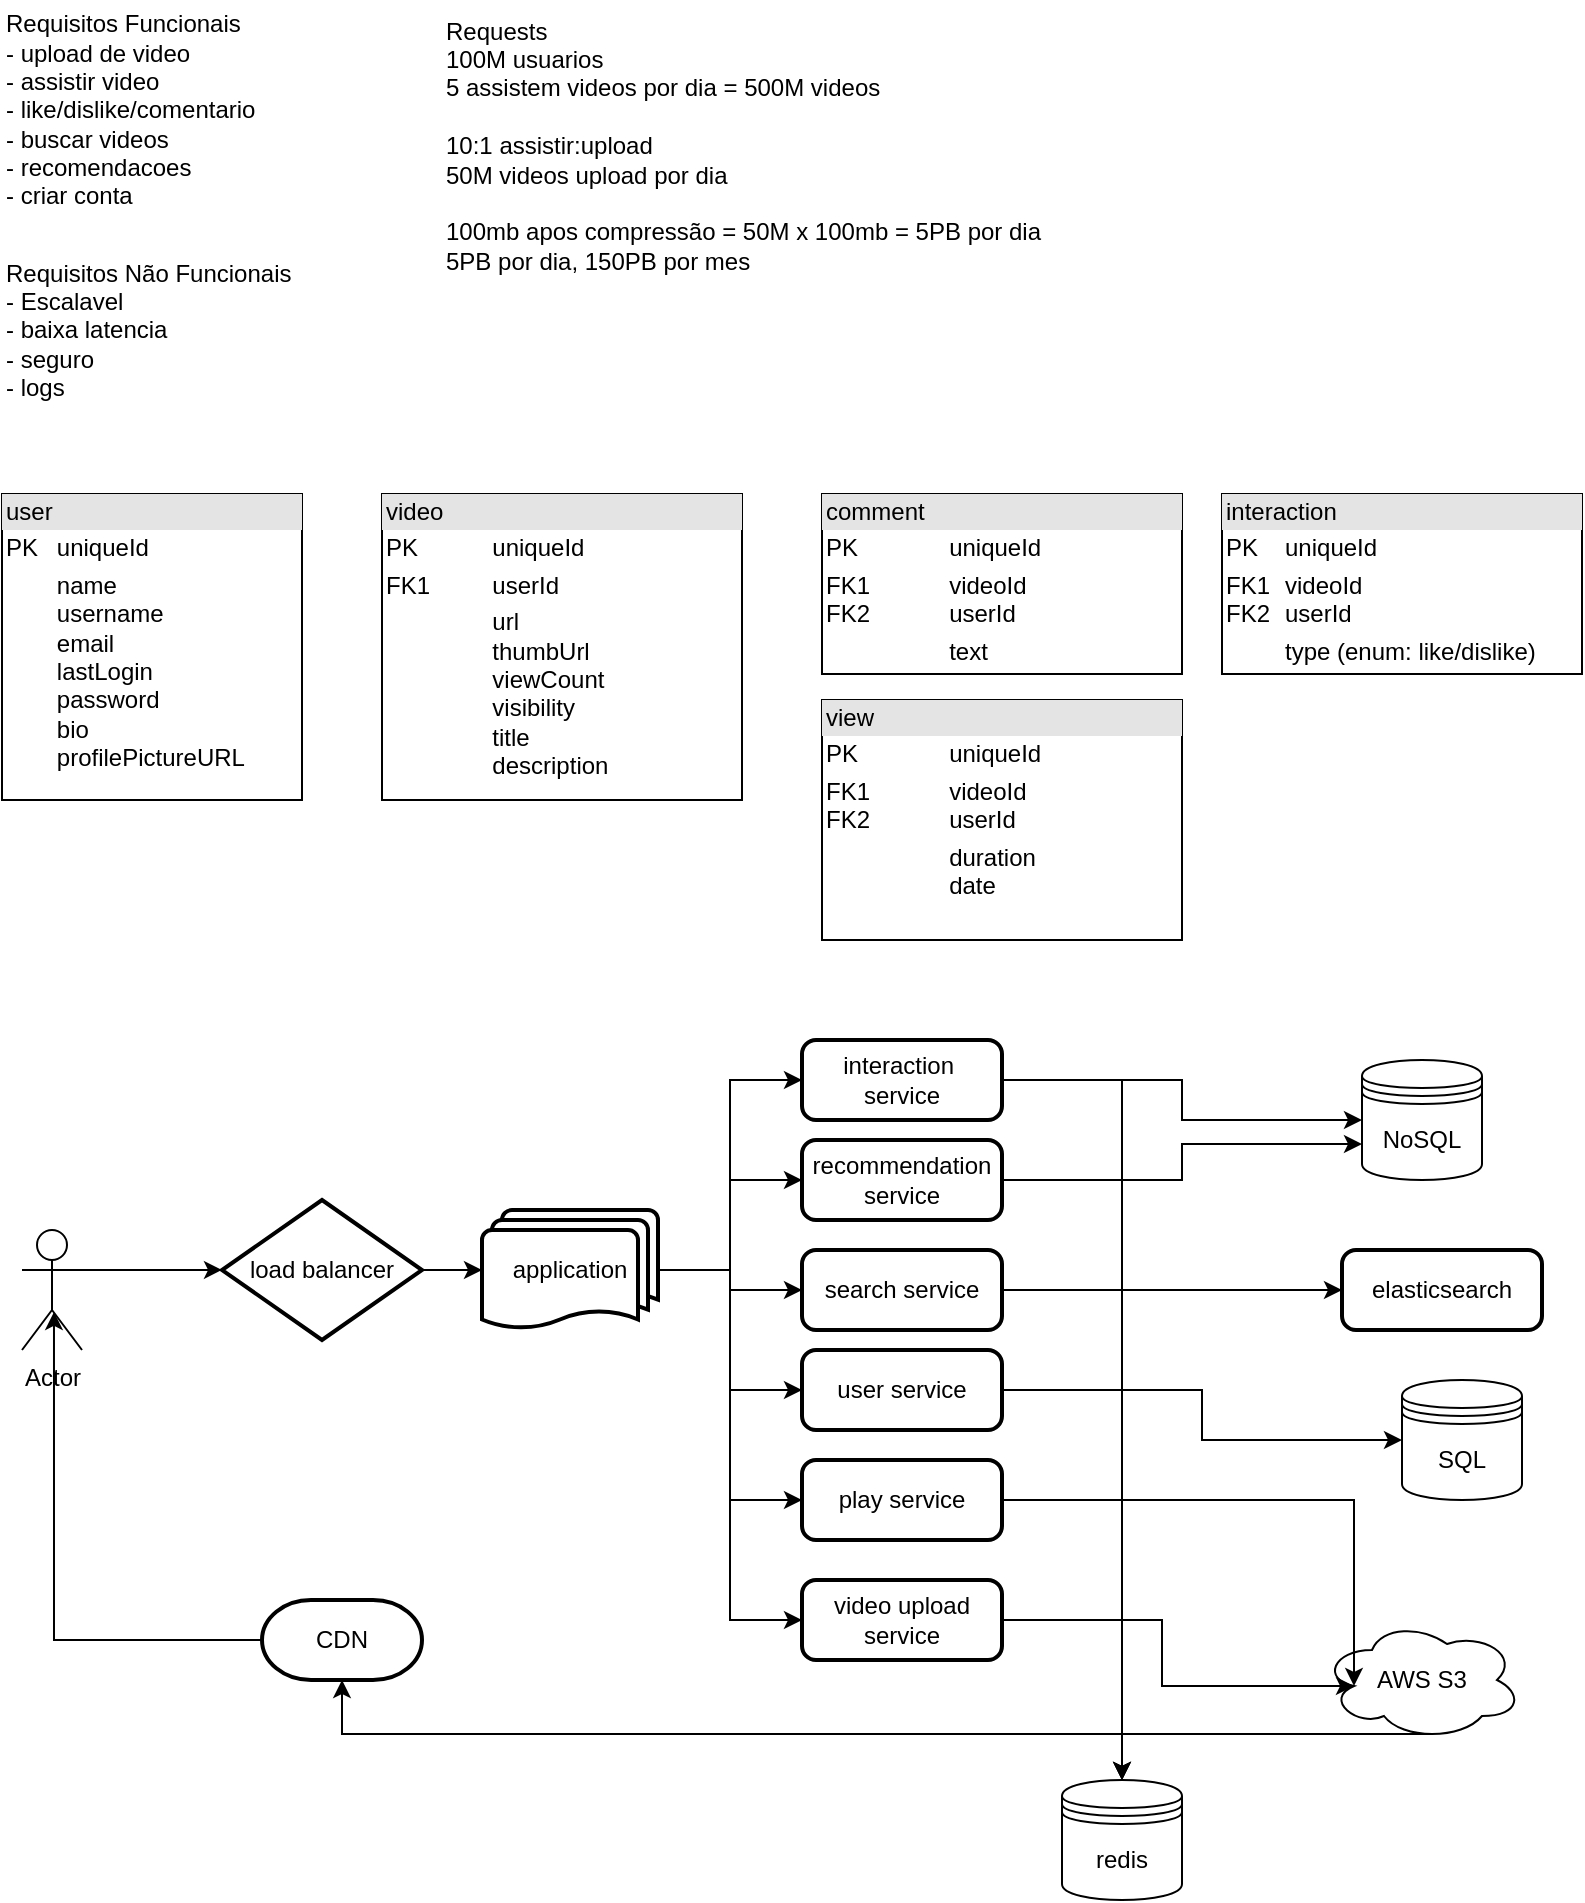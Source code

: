 <mxfile version="24.8.4">
  <diagram name="Página-1" id="8wPO7H2MevNETrysMtAB">
    <mxGraphModel dx="954" dy="727" grid="1" gridSize="10" guides="1" tooltips="1" connect="1" arrows="1" fold="1" page="1" pageScale="1" pageWidth="827" pageHeight="1169" math="0" shadow="0">
      <root>
        <mxCell id="0" />
        <mxCell id="1" parent="0" />
        <mxCell id="TdzrPzKoBQW5rSii5TZG-2" value="Requisitos Funcionais&lt;div&gt;- upload de video&lt;/div&gt;&lt;div&gt;- assistir video&lt;/div&gt;&lt;div&gt;- like/dislike/comentario&lt;/div&gt;&lt;div&gt;- buscar videos&lt;/div&gt;&lt;div&gt;- recomendacoes&lt;/div&gt;&lt;div&gt;- criar conta&lt;/div&gt;" style="text;html=1;align=left;verticalAlign=middle;resizable=0;points=[];autosize=1;strokeColor=none;fillColor=none;" vertex="1" parent="1">
          <mxGeometry x="20" y="20" width="150" height="110" as="geometry" />
        </mxCell>
        <mxCell id="TdzrPzKoBQW5rSii5TZG-3" value="Requisitos Não Funcionais&lt;div&gt;- Escalavel&lt;/div&gt;&lt;div&gt;- baixa latencia&lt;/div&gt;&lt;div&gt;- seguro&lt;/div&gt;&lt;div&gt;- logs&lt;/div&gt;" style="text;html=1;align=left;verticalAlign=middle;resizable=0;points=[];autosize=1;strokeColor=none;fillColor=none;" vertex="1" parent="1">
          <mxGeometry x="20" y="140" width="170" height="90" as="geometry" />
        </mxCell>
        <mxCell id="TdzrPzKoBQW5rSii5TZG-4" value="Requests&lt;div&gt;100M usuarios&lt;/div&gt;&lt;div&gt;5 assistem videos por dia = 500M videos&lt;/div&gt;&lt;div&gt;&lt;br&gt;&lt;/div&gt;&lt;div&gt;10:1 assistir:upload&lt;/div&gt;&lt;div&gt;50M videos upload por dia&lt;/div&gt;&lt;div&gt;&lt;br&gt;&lt;/div&gt;&lt;div&gt;100mb apos compressão = 50M x 100mb = 5PB por dia&lt;/div&gt;&lt;div&gt;5PB por dia, 150PB por mes&lt;/div&gt;&lt;div&gt;&lt;br&gt;&lt;/div&gt;" style="text;html=1;align=left;verticalAlign=middle;resizable=0;points=[];autosize=1;strokeColor=none;fillColor=none;" vertex="1" parent="1">
          <mxGeometry x="240" y="20" width="320" height="160" as="geometry" />
        </mxCell>
        <mxCell id="TdzrPzKoBQW5rSii5TZG-14" value="&lt;div style=&quot;box-sizing:border-box;width:100%;background:#e4e4e4;padding:2px;&quot;&gt;user&lt;/div&gt;&lt;table style=&quot;width:100%;font-size:1em;&quot; cellpadding=&quot;2&quot; cellspacing=&quot;0&quot;&gt;&lt;tbody&gt;&lt;tr&gt;&lt;td&gt;PK&lt;/td&gt;&lt;td&gt;uniqueId&lt;/td&gt;&lt;/tr&gt;&lt;tr&gt;&lt;td&gt;&lt;br&gt;&lt;/td&gt;&lt;td&gt;name&lt;br&gt;username&lt;br&gt;email&lt;br&gt;lastLogin&lt;br&gt;password&lt;br&gt;bio&lt;br&gt;profilePictureURL&lt;/td&gt;&lt;/tr&gt;&lt;tr&gt;&lt;td&gt;&lt;/td&gt;&lt;td&gt;&lt;br&gt;&lt;/td&gt;&lt;/tr&gt;&lt;/tbody&gt;&lt;/table&gt;" style="verticalAlign=top;align=left;overflow=fill;html=1;whiteSpace=wrap;" vertex="1" parent="1">
          <mxGeometry x="20" y="267" width="150" height="153" as="geometry" />
        </mxCell>
        <mxCell id="TdzrPzKoBQW5rSii5TZG-16" value="&lt;div style=&quot;box-sizing:border-box;width:100%;background:#e4e4e4;padding:2px;&quot;&gt;video&lt;/div&gt;&lt;table style=&quot;width:100%;font-size:1em;&quot; cellpadding=&quot;2&quot; cellspacing=&quot;0&quot;&gt;&lt;tbody&gt;&lt;tr&gt;&lt;td&gt;PK&lt;/td&gt;&lt;td&gt;uniqueId&lt;/td&gt;&lt;/tr&gt;&lt;tr&gt;&lt;td&gt;FK1&lt;/td&gt;&lt;td&gt;userId&lt;/td&gt;&lt;/tr&gt;&lt;tr&gt;&lt;td&gt;&lt;/td&gt;&lt;td&gt;url&lt;br&gt;thumbUrl&lt;br&gt;viewCount&lt;br&gt;visibility&lt;br&gt;title&lt;br&gt;description&lt;/td&gt;&lt;/tr&gt;&lt;/tbody&gt;&lt;/table&gt;" style="verticalAlign=top;align=left;overflow=fill;html=1;whiteSpace=wrap;" vertex="1" parent="1">
          <mxGeometry x="210" y="267" width="180" height="153" as="geometry" />
        </mxCell>
        <mxCell id="TdzrPzKoBQW5rSii5TZG-18" value="&lt;div style=&quot;box-sizing:border-box;width:100%;background:#e4e4e4;padding:2px;&quot;&gt;comment&lt;/div&gt;&lt;table style=&quot;width:100%;font-size:1em;&quot; cellpadding=&quot;2&quot; cellspacing=&quot;0&quot;&gt;&lt;tbody&gt;&lt;tr&gt;&lt;td&gt;PK&lt;/td&gt;&lt;td&gt;uniqueId&lt;/td&gt;&lt;/tr&gt;&lt;tr&gt;&lt;td&gt;FK1&lt;br&gt;FK2&lt;/td&gt;&lt;td&gt;videoId&lt;br&gt;userId&lt;br&gt;&lt;/td&gt;&lt;/tr&gt;&lt;tr&gt;&lt;td&gt;&lt;br&gt;&lt;/td&gt;&lt;td&gt;text&lt;/td&gt;&lt;/tr&gt;&lt;/tbody&gt;&lt;/table&gt;" style="verticalAlign=top;align=left;overflow=fill;html=1;whiteSpace=wrap;" vertex="1" parent="1">
          <mxGeometry x="430" y="267" width="180" height="90" as="geometry" />
        </mxCell>
        <mxCell id="TdzrPzKoBQW5rSii5TZG-23" style="edgeStyle=orthogonalEdgeStyle;rounded=0;orthogonalLoop=1;jettySize=auto;html=1;exitX=1;exitY=0.333;exitDx=0;exitDy=0;exitPerimeter=0;" edge="1" parent="1" source="TdzrPzKoBQW5rSii5TZG-21" target="TdzrPzKoBQW5rSii5TZG-22">
          <mxGeometry relative="1" as="geometry" />
        </mxCell>
        <mxCell id="TdzrPzKoBQW5rSii5TZG-21" value="Actor" style="shape=umlActor;verticalLabelPosition=bottom;verticalAlign=top;html=1;" vertex="1" parent="1">
          <mxGeometry x="30" y="635" width="30" height="60" as="geometry" />
        </mxCell>
        <mxCell id="TdzrPzKoBQW5rSii5TZG-22" value="load balancer" style="strokeWidth=2;html=1;shape=mxgraph.flowchart.decision;whiteSpace=wrap;" vertex="1" parent="1">
          <mxGeometry x="130" y="620" width="100" height="70" as="geometry" />
        </mxCell>
        <mxCell id="TdzrPzKoBQW5rSii5TZG-31" style="edgeStyle=orthogonalEdgeStyle;rounded=0;orthogonalLoop=1;jettySize=auto;html=1;exitX=1;exitY=0.5;exitDx=0;exitDy=0;exitPerimeter=0;entryX=0;entryY=0.5;entryDx=0;entryDy=0;" edge="1" parent="1" source="TdzrPzKoBQW5rSii5TZG-24" target="TdzrPzKoBQW5rSii5TZG-26">
          <mxGeometry relative="1" as="geometry" />
        </mxCell>
        <mxCell id="TdzrPzKoBQW5rSii5TZG-35" style="edgeStyle=orthogonalEdgeStyle;rounded=0;orthogonalLoop=1;jettySize=auto;html=1;exitX=1;exitY=0.5;exitDx=0;exitDy=0;exitPerimeter=0;entryX=0;entryY=0.5;entryDx=0;entryDy=0;" edge="1" parent="1" source="TdzrPzKoBQW5rSii5TZG-24" target="TdzrPzKoBQW5rSii5TZG-28">
          <mxGeometry relative="1" as="geometry" />
        </mxCell>
        <mxCell id="TdzrPzKoBQW5rSii5TZG-36" style="edgeStyle=orthogonalEdgeStyle;rounded=0;orthogonalLoop=1;jettySize=auto;html=1;exitX=1;exitY=0.5;exitDx=0;exitDy=0;exitPerimeter=0;entryX=0;entryY=0.5;entryDx=0;entryDy=0;" edge="1" parent="1" source="TdzrPzKoBQW5rSii5TZG-24" target="TdzrPzKoBQW5rSii5TZG-29">
          <mxGeometry relative="1" as="geometry" />
        </mxCell>
        <mxCell id="TdzrPzKoBQW5rSii5TZG-37" style="edgeStyle=orthogonalEdgeStyle;rounded=0;orthogonalLoop=1;jettySize=auto;html=1;exitX=1;exitY=0.5;exitDx=0;exitDy=0;exitPerimeter=0;entryX=0;entryY=0.5;entryDx=0;entryDy=0;" edge="1" parent="1" source="TdzrPzKoBQW5rSii5TZG-24" target="TdzrPzKoBQW5rSii5TZG-30">
          <mxGeometry relative="1" as="geometry" />
        </mxCell>
        <mxCell id="TdzrPzKoBQW5rSii5TZG-41" style="edgeStyle=orthogonalEdgeStyle;rounded=0;orthogonalLoop=1;jettySize=auto;html=1;exitX=1;exitY=0.5;exitDx=0;exitDy=0;exitPerimeter=0;entryX=0;entryY=0.5;entryDx=0;entryDy=0;" edge="1" parent="1" source="TdzrPzKoBQW5rSii5TZG-24" target="TdzrPzKoBQW5rSii5TZG-40">
          <mxGeometry relative="1" as="geometry" />
        </mxCell>
        <mxCell id="TdzrPzKoBQW5rSii5TZG-43" style="edgeStyle=orthogonalEdgeStyle;rounded=0;orthogonalLoop=1;jettySize=auto;html=1;exitX=1;exitY=0.5;exitDx=0;exitDy=0;exitPerimeter=0;entryX=0;entryY=0.5;entryDx=0;entryDy=0;" edge="1" parent="1" source="TdzrPzKoBQW5rSii5TZG-24" target="TdzrPzKoBQW5rSii5TZG-27">
          <mxGeometry relative="1" as="geometry" />
        </mxCell>
        <mxCell id="TdzrPzKoBQW5rSii5TZG-24" value="application" style="strokeWidth=2;html=1;shape=mxgraph.flowchart.multi-document;whiteSpace=wrap;" vertex="1" parent="1">
          <mxGeometry x="260" y="625" width="88" height="60" as="geometry" />
        </mxCell>
        <mxCell id="TdzrPzKoBQW5rSii5TZG-25" style="edgeStyle=orthogonalEdgeStyle;rounded=0;orthogonalLoop=1;jettySize=auto;html=1;exitX=1;exitY=0.5;exitDx=0;exitDy=0;exitPerimeter=0;entryX=0;entryY=0.5;entryDx=0;entryDy=0;entryPerimeter=0;" edge="1" parent="1" source="TdzrPzKoBQW5rSii5TZG-22" target="TdzrPzKoBQW5rSii5TZG-24">
          <mxGeometry relative="1" as="geometry" />
        </mxCell>
        <mxCell id="TdzrPzKoBQW5rSii5TZG-55" style="edgeStyle=orthogonalEdgeStyle;rounded=0;orthogonalLoop=1;jettySize=auto;html=1;exitX=1;exitY=0.5;exitDx=0;exitDy=0;entryX=0;entryY=0.5;entryDx=0;entryDy=0;" edge="1" parent="1" source="TdzrPzKoBQW5rSii5TZG-26" target="TdzrPzKoBQW5rSii5TZG-54">
          <mxGeometry relative="1" as="geometry" />
        </mxCell>
        <mxCell id="TdzrPzKoBQW5rSii5TZG-26" value="user service" style="rounded=1;whiteSpace=wrap;html=1;absoluteArcSize=1;arcSize=14;strokeWidth=2;" vertex="1" parent="1">
          <mxGeometry x="420" y="695" width="100" height="40" as="geometry" />
        </mxCell>
        <mxCell id="TdzrPzKoBQW5rSii5TZG-27" value="video upload service" style="rounded=1;whiteSpace=wrap;html=1;absoluteArcSize=1;arcSize=14;strokeWidth=2;" vertex="1" parent="1">
          <mxGeometry x="420" y="810" width="100" height="40" as="geometry" />
        </mxCell>
        <mxCell id="TdzrPzKoBQW5rSii5TZG-50" value="" style="edgeStyle=orthogonalEdgeStyle;rounded=0;orthogonalLoop=1;jettySize=auto;html=1;" edge="1" parent="1" source="TdzrPzKoBQW5rSii5TZG-28" target="TdzrPzKoBQW5rSii5TZG-49">
          <mxGeometry relative="1" as="geometry" />
        </mxCell>
        <mxCell id="TdzrPzKoBQW5rSii5TZG-28" value="search service" style="rounded=1;whiteSpace=wrap;html=1;absoluteArcSize=1;arcSize=14;strokeWidth=2;" vertex="1" parent="1">
          <mxGeometry x="420" y="645" width="100" height="40" as="geometry" />
        </mxCell>
        <mxCell id="TdzrPzKoBQW5rSii5TZG-53" style="edgeStyle=orthogonalEdgeStyle;rounded=0;orthogonalLoop=1;jettySize=auto;html=1;exitX=1;exitY=0.5;exitDx=0;exitDy=0;entryX=0;entryY=0.7;entryDx=0;entryDy=0;" edge="1" parent="1" source="TdzrPzKoBQW5rSii5TZG-29" target="TdzrPzKoBQW5rSii5TZG-51">
          <mxGeometry relative="1" as="geometry" />
        </mxCell>
        <mxCell id="TdzrPzKoBQW5rSii5TZG-57" style="edgeStyle=orthogonalEdgeStyle;rounded=0;orthogonalLoop=1;jettySize=auto;html=1;exitX=1;exitY=0.5;exitDx=0;exitDy=0;entryX=0.5;entryY=0;entryDx=0;entryDy=0;" edge="1" parent="1" source="TdzrPzKoBQW5rSii5TZG-29" target="TdzrPzKoBQW5rSii5TZG-56">
          <mxGeometry relative="1" as="geometry" />
        </mxCell>
        <mxCell id="TdzrPzKoBQW5rSii5TZG-29" value="recommendation service" style="rounded=1;whiteSpace=wrap;html=1;absoluteArcSize=1;arcSize=14;strokeWidth=2;" vertex="1" parent="1">
          <mxGeometry x="420" y="590" width="100" height="40" as="geometry" />
        </mxCell>
        <mxCell id="TdzrPzKoBQW5rSii5TZG-52" style="edgeStyle=orthogonalEdgeStyle;rounded=0;orthogonalLoop=1;jettySize=auto;html=1;exitX=1;exitY=0.5;exitDx=0;exitDy=0;entryX=0;entryY=0.5;entryDx=0;entryDy=0;" edge="1" parent="1" source="TdzrPzKoBQW5rSii5TZG-30" target="TdzrPzKoBQW5rSii5TZG-51">
          <mxGeometry relative="1" as="geometry" />
        </mxCell>
        <mxCell id="TdzrPzKoBQW5rSii5TZG-58" style="edgeStyle=orthogonalEdgeStyle;rounded=0;orthogonalLoop=1;jettySize=auto;html=1;exitX=1;exitY=0.5;exitDx=0;exitDy=0;entryX=0.5;entryY=0;entryDx=0;entryDy=0;" edge="1" parent="1" source="TdzrPzKoBQW5rSii5TZG-30" target="TdzrPzKoBQW5rSii5TZG-56">
          <mxGeometry relative="1" as="geometry" />
        </mxCell>
        <mxCell id="TdzrPzKoBQW5rSii5TZG-30" value="interaction&amp;nbsp; service" style="rounded=1;whiteSpace=wrap;html=1;absoluteArcSize=1;arcSize=14;strokeWidth=2;" vertex="1" parent="1">
          <mxGeometry x="420" y="540" width="100" height="40" as="geometry" />
        </mxCell>
        <mxCell id="TdzrPzKoBQW5rSii5TZG-38" value="&lt;div style=&quot;box-sizing:border-box;width:100%;background:#e4e4e4;padding:2px;&quot;&gt;view&lt;/div&gt;&lt;table style=&quot;width:100%;font-size:1em;&quot; cellpadding=&quot;2&quot; cellspacing=&quot;0&quot;&gt;&lt;tbody&gt;&lt;tr&gt;&lt;td&gt;PK&lt;/td&gt;&lt;td&gt;uniqueId&lt;/td&gt;&lt;/tr&gt;&lt;tr&gt;&lt;td&gt;FK1&lt;br&gt;FK2&lt;/td&gt;&lt;td&gt;videoId&lt;br&gt;userId&lt;/td&gt;&lt;/tr&gt;&lt;tr&gt;&lt;td&gt;&lt;/td&gt;&lt;td&gt;duration&lt;br&gt;date&lt;/td&gt;&lt;/tr&gt;&lt;/tbody&gt;&lt;/table&gt;" style="verticalAlign=top;align=left;overflow=fill;html=1;whiteSpace=wrap;" vertex="1" parent="1">
          <mxGeometry x="430" y="370" width="180" height="120" as="geometry" />
        </mxCell>
        <mxCell id="TdzrPzKoBQW5rSii5TZG-39" value="&lt;div style=&quot;box-sizing:border-box;width:100%;background:#e4e4e4;padding:2px;&quot;&gt;interaction&lt;/div&gt;&lt;table style=&quot;width:100%;font-size:1em;&quot; cellpadding=&quot;2&quot; cellspacing=&quot;0&quot;&gt;&lt;tbody&gt;&lt;tr&gt;&lt;td&gt;PK&lt;/td&gt;&lt;td&gt;uniqueId&lt;/td&gt;&lt;/tr&gt;&lt;tr&gt;&lt;td&gt;FK1&lt;br&gt;FK2&lt;/td&gt;&lt;td&gt;videoId&lt;br&gt;userId&lt;br&gt;&lt;/td&gt;&lt;/tr&gt;&lt;tr&gt;&lt;td&gt;&lt;br&gt;&lt;/td&gt;&lt;td&gt;type (enum: like/dislike)&amp;nbsp;&lt;/td&gt;&lt;/tr&gt;&lt;/tbody&gt;&lt;/table&gt;" style="verticalAlign=top;align=left;overflow=fill;html=1;whiteSpace=wrap;" vertex="1" parent="1">
          <mxGeometry x="630" y="267" width="180" height="90" as="geometry" />
        </mxCell>
        <mxCell id="TdzrPzKoBQW5rSii5TZG-59" style="edgeStyle=orthogonalEdgeStyle;rounded=0;orthogonalLoop=1;jettySize=auto;html=1;entryX=0.5;entryY=0;entryDx=0;entryDy=0;" edge="1" parent="1" source="TdzrPzKoBQW5rSii5TZG-40" target="TdzrPzKoBQW5rSii5TZG-56">
          <mxGeometry relative="1" as="geometry" />
        </mxCell>
        <mxCell id="TdzrPzKoBQW5rSii5TZG-40" value="play service" style="rounded=1;whiteSpace=wrap;html=1;absoluteArcSize=1;arcSize=14;strokeWidth=2;" vertex="1" parent="1">
          <mxGeometry x="420" y="750" width="100" height="40" as="geometry" />
        </mxCell>
        <mxCell id="TdzrPzKoBQW5rSii5TZG-42" value="AWS S3" style="ellipse;shape=cloud;whiteSpace=wrap;html=1;align=center;" vertex="1" parent="1">
          <mxGeometry x="680" y="830" width="100" height="60" as="geometry" />
        </mxCell>
        <mxCell id="TdzrPzKoBQW5rSii5TZG-44" style="edgeStyle=orthogonalEdgeStyle;rounded=0;orthogonalLoop=1;jettySize=auto;html=1;exitX=1;exitY=0.5;exitDx=0;exitDy=0;entryX=0.16;entryY=0.55;entryDx=0;entryDy=0;entryPerimeter=0;" edge="1" parent="1" source="TdzrPzKoBQW5rSii5TZG-27" target="TdzrPzKoBQW5rSii5TZG-42">
          <mxGeometry relative="1" as="geometry" />
        </mxCell>
        <mxCell id="TdzrPzKoBQW5rSii5TZG-45" style="edgeStyle=orthogonalEdgeStyle;rounded=0;orthogonalLoop=1;jettySize=auto;html=1;exitX=1;exitY=0.5;exitDx=0;exitDy=0;entryX=0.16;entryY=0.55;entryDx=0;entryDy=0;entryPerimeter=0;" edge="1" parent="1" source="TdzrPzKoBQW5rSii5TZG-40" target="TdzrPzKoBQW5rSii5TZG-42">
          <mxGeometry relative="1" as="geometry" />
        </mxCell>
        <mxCell id="TdzrPzKoBQW5rSii5TZG-46" value="CDN" style="strokeWidth=2;html=1;shape=mxgraph.flowchart.terminator;whiteSpace=wrap;" vertex="1" parent="1">
          <mxGeometry x="150" y="820" width="80" height="40" as="geometry" />
        </mxCell>
        <mxCell id="TdzrPzKoBQW5rSii5TZG-47" style="edgeStyle=orthogonalEdgeStyle;rounded=0;orthogonalLoop=1;jettySize=auto;html=1;exitX=0.55;exitY=0.95;exitDx=0;exitDy=0;exitPerimeter=0;entryX=0.5;entryY=1;entryDx=0;entryDy=0;entryPerimeter=0;" edge="1" parent="1" source="TdzrPzKoBQW5rSii5TZG-42" target="TdzrPzKoBQW5rSii5TZG-46">
          <mxGeometry relative="1" as="geometry" />
        </mxCell>
        <mxCell id="TdzrPzKoBQW5rSii5TZG-48" style="edgeStyle=orthogonalEdgeStyle;rounded=0;orthogonalLoop=1;jettySize=auto;html=1;exitX=0;exitY=0.5;exitDx=0;exitDy=0;exitPerimeter=0;entryX=0.533;entryY=0.683;entryDx=0;entryDy=0;entryPerimeter=0;" edge="1" parent="1" source="TdzrPzKoBQW5rSii5TZG-46" target="TdzrPzKoBQW5rSii5TZG-21">
          <mxGeometry relative="1" as="geometry" />
        </mxCell>
        <mxCell id="TdzrPzKoBQW5rSii5TZG-49" value="elasticsearch" style="rounded=1;whiteSpace=wrap;html=1;absoluteArcSize=1;arcSize=14;strokeWidth=2;" vertex="1" parent="1">
          <mxGeometry x="690" y="645" width="100" height="40" as="geometry" />
        </mxCell>
        <mxCell id="TdzrPzKoBQW5rSii5TZG-51" value="NoSQL" style="shape=datastore;whiteSpace=wrap;html=1;" vertex="1" parent="1">
          <mxGeometry x="700" y="550" width="60" height="60" as="geometry" />
        </mxCell>
        <mxCell id="TdzrPzKoBQW5rSii5TZG-54" value="SQL" style="shape=datastore;whiteSpace=wrap;html=1;" vertex="1" parent="1">
          <mxGeometry x="720" y="710" width="60" height="60" as="geometry" />
        </mxCell>
        <mxCell id="TdzrPzKoBQW5rSii5TZG-56" value="redis" style="shape=datastore;whiteSpace=wrap;html=1;" vertex="1" parent="1">
          <mxGeometry x="550" y="910" width="60" height="60" as="geometry" />
        </mxCell>
      </root>
    </mxGraphModel>
  </diagram>
</mxfile>

